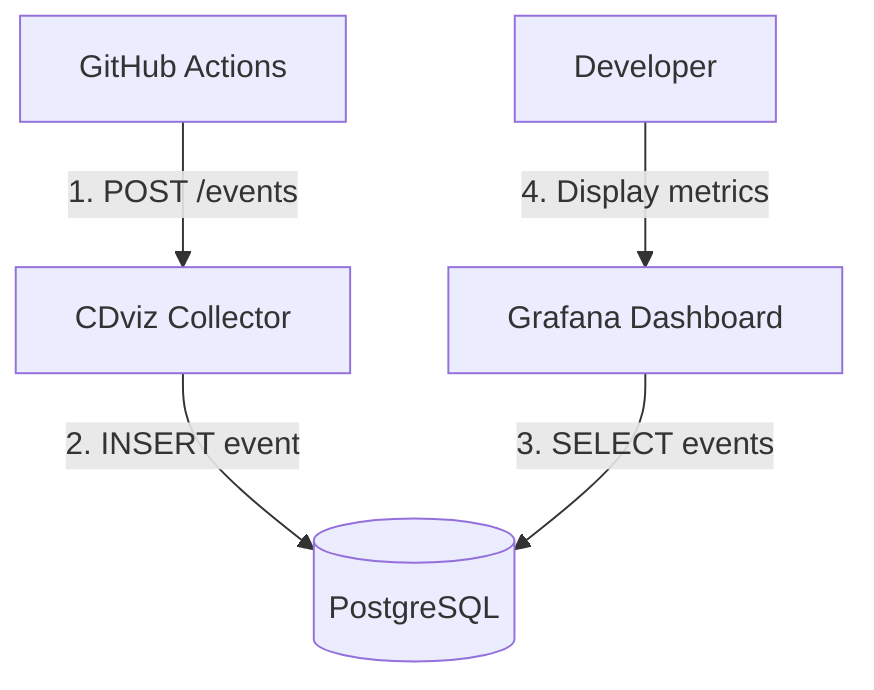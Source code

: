 graph TD
  GH[GitHub Actions] -->|"1. POST /events"| Col[CDviz Collector]
  Col -->|"2. INSERT event"| DB[(PostgreSQL)]
  Graf[Grafana Dashboard] -->|"3. SELECT events"| DB
  User[Developer] -->|"4. Display metrics"| Graf